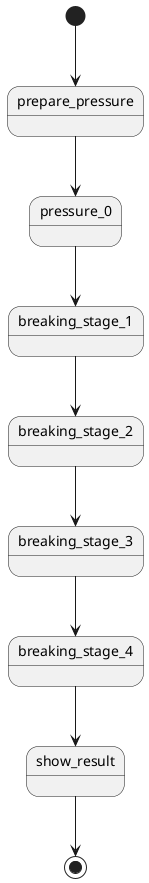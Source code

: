 @startuml
[*]-->prepare_pressure
prepare_pressure-->pressure_0
pressure_0-->breaking_stage_1
breaking_stage_1-->breaking_stage_2
breaking_stage_2-->breaking_stage_3
breaking_stage_3-->breaking_stage_4
breaking_stage_4-->show_result
show_result-->[*]
@enduml